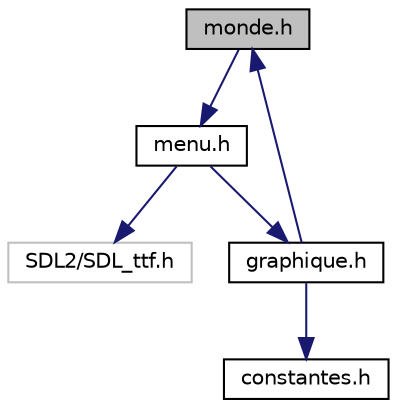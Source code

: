 digraph "monde.h"
{
 // LATEX_PDF_SIZE
  edge [fontname="Helvetica",fontsize="10",labelfontname="Helvetica",labelfontsize="10"];
  node [fontname="Helvetica",fontsize="10",shape=record];
  Node1 [label="monde.h",height=0.2,width=0.4,color="black", fillcolor="grey75", style="filled", fontcolor="black",tooltip="Module de gestion des données du monde (en-tête)."];
  Node1 -> Node2 [color="midnightblue",fontsize="10",style="solid",fontname="Helvetica"];
  Node2 [label="menu.h",height=0.2,width=0.4,color="black", fillcolor="white", style="filled",URL="$menu_8h.html",tooltip="Module de gestion du menu du jeu."];
  Node2 -> Node3 [color="midnightblue",fontsize="10",style="solid",fontname="Helvetica"];
  Node3 [label="SDL2/SDL_ttf.h",height=0.2,width=0.4,color="grey75", fillcolor="white", style="filled",tooltip=" "];
  Node2 -> Node4 [color="midnightblue",fontsize="10",style="solid",fontname="Helvetica"];
  Node4 [label="graphique.h",height=0.2,width=0.4,color="black", fillcolor="white", style="filled",URL="$graphique_8h.html",tooltip="Module de gestion de l'affichage graphique (en-tête)."];
  Node4 -> Node5 [color="midnightblue",fontsize="10",style="solid",fontname="Helvetica"];
  Node5 [label="constantes.h",height=0.2,width=0.4,color="black", fillcolor="white", style="filled",URL="$constantes_8h.html",tooltip="En-tête pour les constantes."];
  Node4 -> Node1 [color="midnightblue",fontsize="10",style="solid",fontname="Helvetica"];
}
